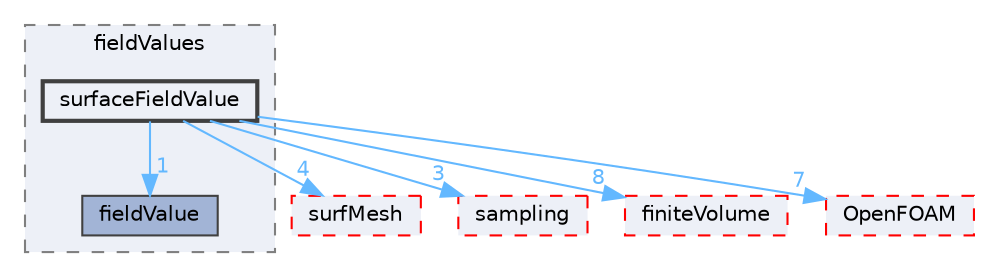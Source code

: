 digraph "src/functionObjects/field/fieldValues/surfaceFieldValue"
{
 // LATEX_PDF_SIZE
  bgcolor="transparent";
  edge [fontname=Helvetica,fontsize=10,labelfontname=Helvetica,labelfontsize=10];
  node [fontname=Helvetica,fontsize=10,shape=box,height=0.2,width=0.4];
  compound=true
  subgraph clusterdir_e7bdba62d866621d8e2ff8ee2457cfce {
    graph [ bgcolor="#edf0f7", pencolor="grey50", label="fieldValues", fontname=Helvetica,fontsize=10 style="filled,dashed", URL="dir_e7bdba62d866621d8e2ff8ee2457cfce.html",tooltip=""]
  dir_0bb64bf1d9a0fe4fdd1408a8a51458da [label="fieldValue", fillcolor="#a2b4d6", color="grey25", style="filled", URL="dir_0bb64bf1d9a0fe4fdd1408a8a51458da.html",tooltip=""];
  dir_aabd1af77fd72845846f529bf6b69a3a [label="surfaceFieldValue", fillcolor="#edf0f7", color="grey25", style="filled,bold", URL="dir_aabd1af77fd72845846f529bf6b69a3a.html",tooltip=""];
  }
  dir_0a88fe22feb23ce5f078a04a1df67721 [label="surfMesh", fillcolor="#edf0f7", color="red", style="filled,dashed", URL="dir_0a88fe22feb23ce5f078a04a1df67721.html",tooltip=""];
  dir_24a3817a3c61c11f04a0a72057522f4f [label="sampling", fillcolor="#edf0f7", color="red", style="filled,dashed", URL="dir_24a3817a3c61c11f04a0a72057522f4f.html",tooltip=""];
  dir_9bd15774b555cf7259a6fa18f99fe99b [label="finiteVolume", fillcolor="#edf0f7", color="red", style="filled,dashed", URL="dir_9bd15774b555cf7259a6fa18f99fe99b.html",tooltip=""];
  dir_c5473ff19b20e6ec4dfe5c310b3778a8 [label="OpenFOAM", fillcolor="#edf0f7", color="red", style="filled,dashed", URL="dir_c5473ff19b20e6ec4dfe5c310b3778a8.html",tooltip=""];
  dir_aabd1af77fd72845846f529bf6b69a3a->dir_0a88fe22feb23ce5f078a04a1df67721 [headlabel="4", labeldistance=1.5 headhref="dir_003833_003891.html" href="dir_003833_003891.html" color="steelblue1" fontcolor="steelblue1"];
  dir_aabd1af77fd72845846f529bf6b69a3a->dir_0bb64bf1d9a0fe4fdd1408a8a51458da [headlabel="1", labeldistance=1.5 headhref="dir_003833_001346.html" href="dir_003833_001346.html" color="steelblue1" fontcolor="steelblue1"];
  dir_aabd1af77fd72845846f529bf6b69a3a->dir_24a3817a3c61c11f04a0a72057522f4f [headlabel="3", labeldistance=1.5 headhref="dir_003833_003409.html" href="dir_003833_003409.html" color="steelblue1" fontcolor="steelblue1"];
  dir_aabd1af77fd72845846f529bf6b69a3a->dir_9bd15774b555cf7259a6fa18f99fe99b [headlabel="8", labeldistance=1.5 headhref="dir_003833_001387.html" href="dir_003833_001387.html" color="steelblue1" fontcolor="steelblue1"];
  dir_aabd1af77fd72845846f529bf6b69a3a->dir_c5473ff19b20e6ec4dfe5c310b3778a8 [headlabel="7", labeldistance=1.5 headhref="dir_003833_002695.html" href="dir_003833_002695.html" color="steelblue1" fontcolor="steelblue1"];
}
